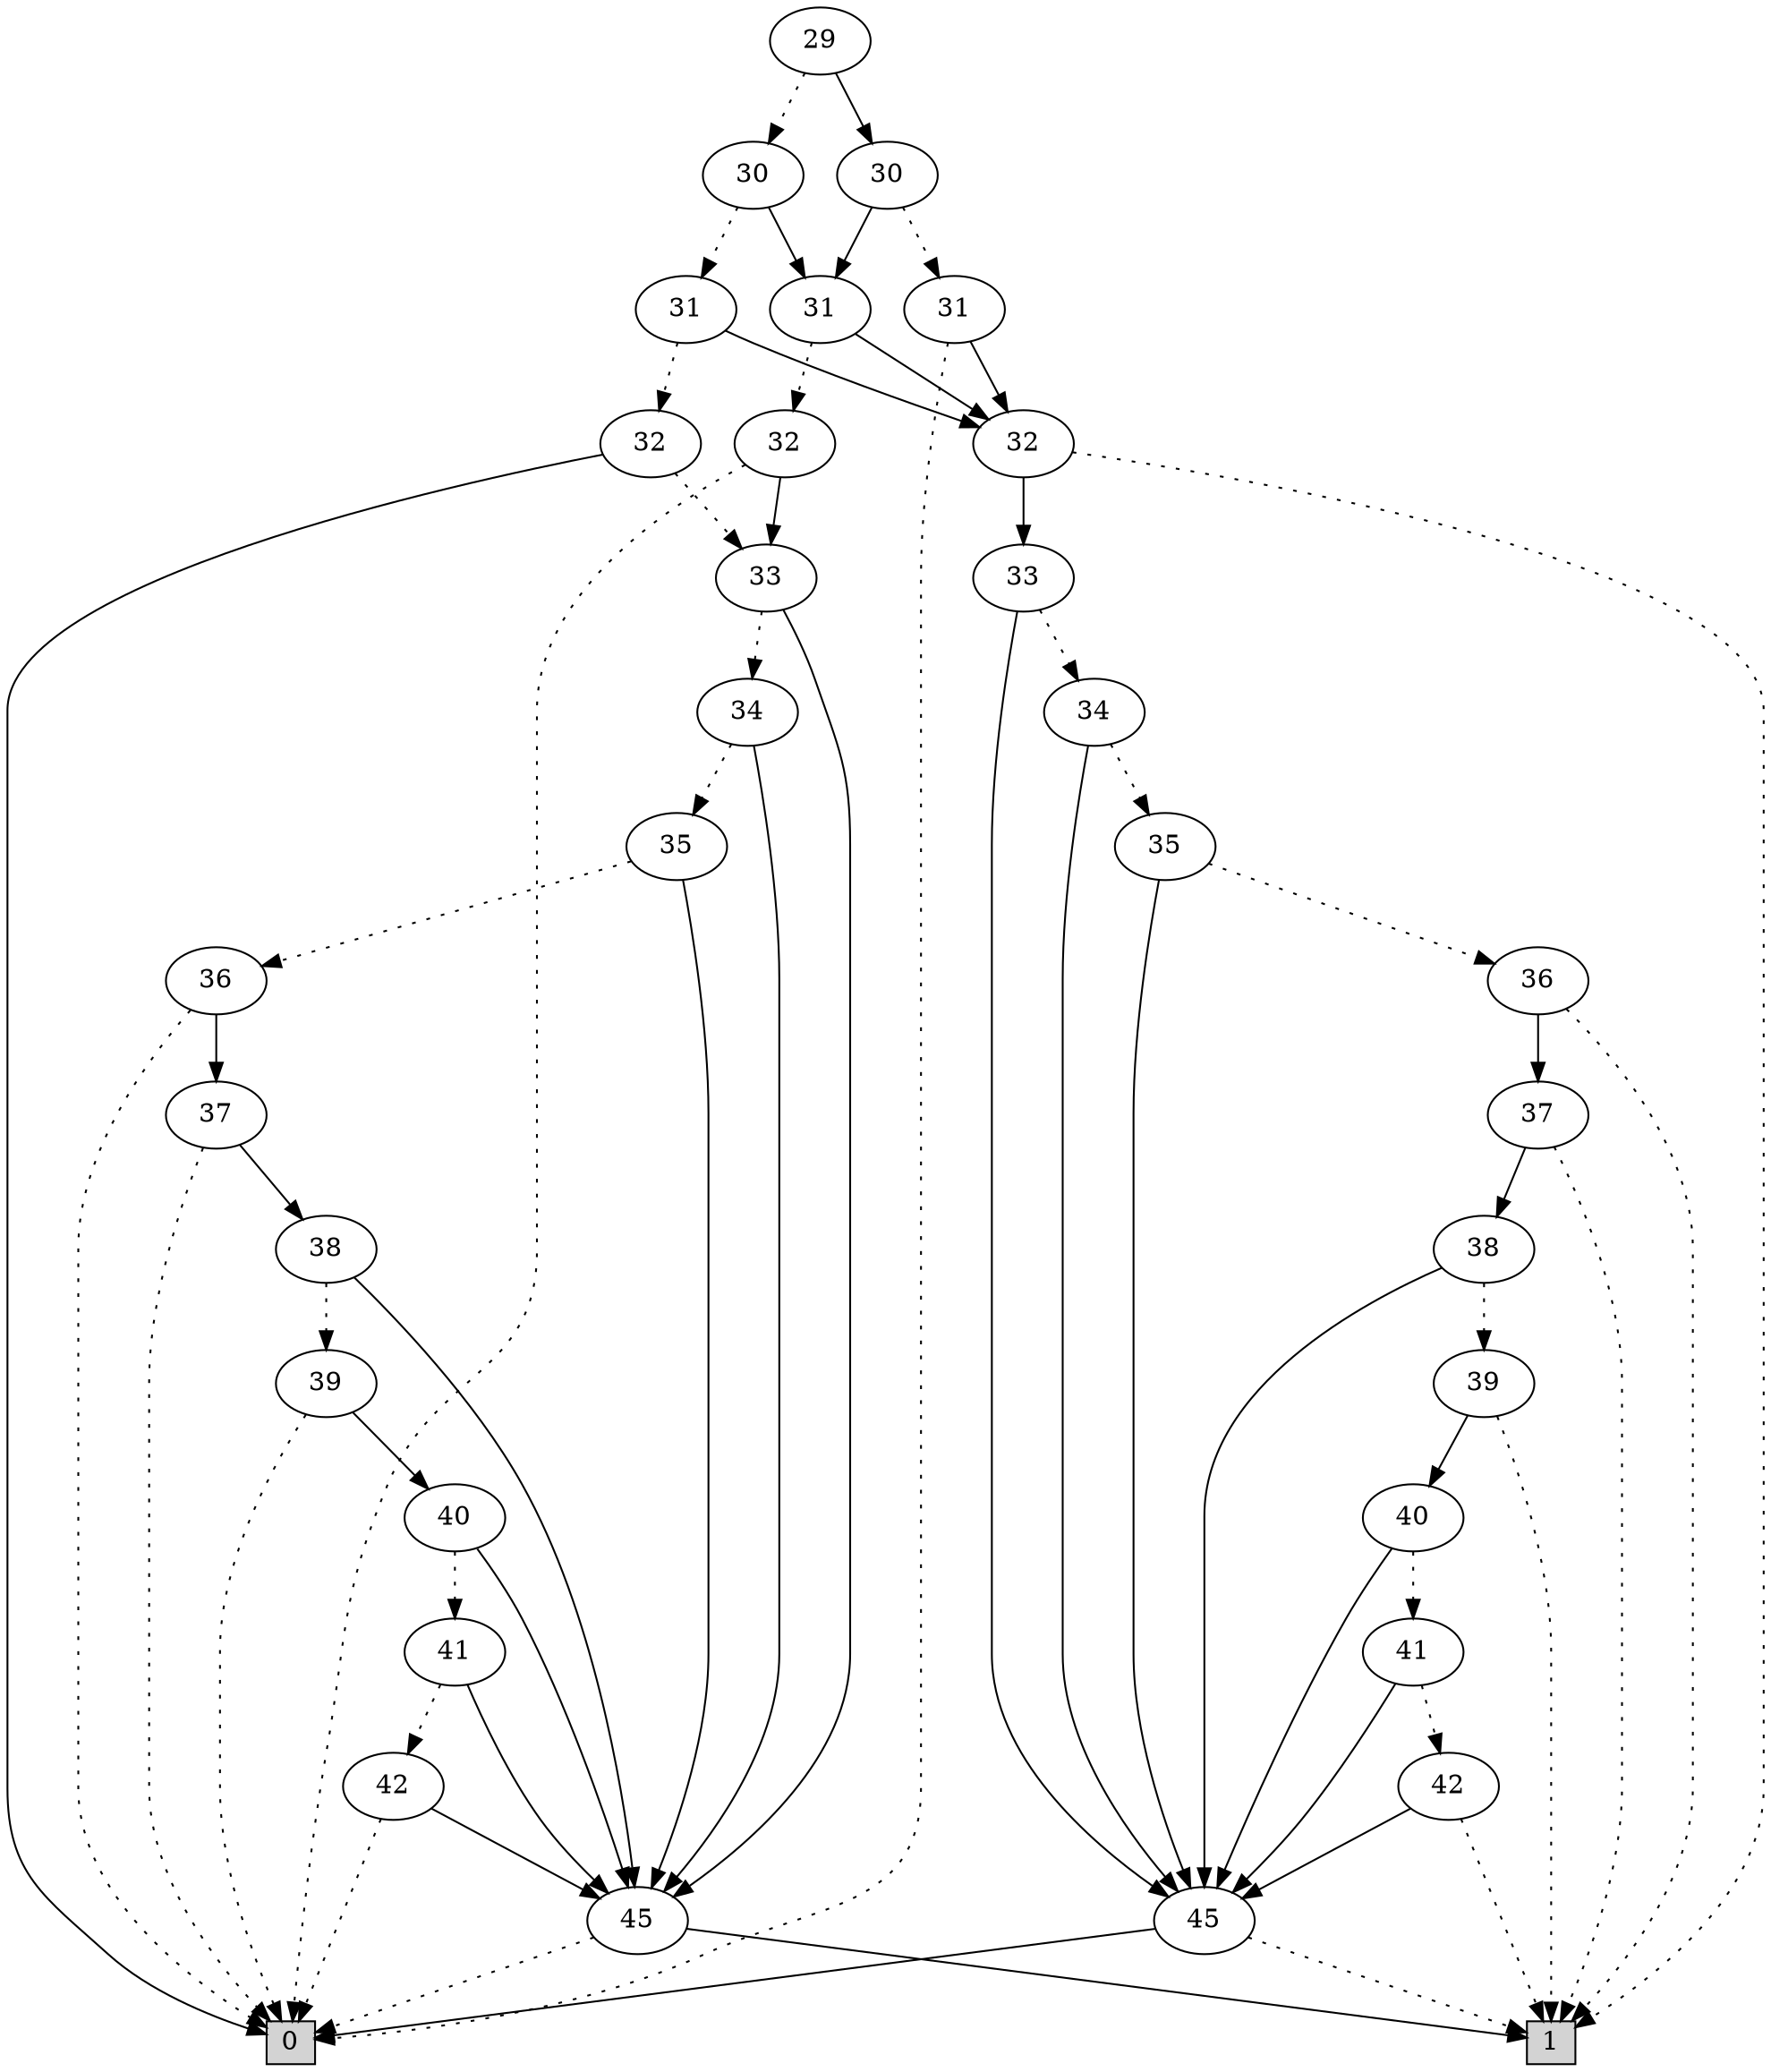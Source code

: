 digraph G {
0 [shape=box, label="0", style=filled, shape=box, height=0.3, width=0.3];
1 [shape=box, label="1", style=filled, shape=box, height=0.3, width=0.3];
3442 [label="29"];
3442 -> 3440 [style=dotted];
3442 -> 3441 [style=filled];
3440 [label="30"];
3440 -> 3438 [style=dotted];
3440 -> 3439 [style=filled];
3438 [label="31"];
3438 -> 3427 [style=dotted];
3438 -> 3397 [style=filled];
3427 [label="32"];
3427 -> 3385 [style=dotted];
3427 -> 0 [style=filled];
3385 [label="33"];
3385 -> 3384 [style=dotted];
3385 -> 92 [style=filled];
3384 [label="34"];
3384 -> 3383 [style=dotted];
3384 -> 92 [style=filled];
3383 [label="35"];
3383 -> 3382 [style=dotted];
3383 -> 92 [style=filled];
3382 [label="36"];
3382 -> 0 [style=dotted];
3382 -> 3381 [style=filled];
3381 [label="37"];
3381 -> 0 [style=dotted];
3381 -> 3380 [style=filled];
3380 [label="38"];
3380 -> 3379 [style=dotted];
3380 -> 92 [style=filled];
3379 [label="39"];
3379 -> 0 [style=dotted];
3379 -> 3378 [style=filled];
3378 [label="40"];
3378 -> 3377 [style=dotted];
3378 -> 92 [style=filled];
3377 [label="41"];
3377 -> 3376 [style=dotted];
3377 -> 92 [style=filled];
3376 [label="42"];
3376 -> 0 [style=dotted];
3376 -> 92 [style=filled];
92 [label="45"];
92 -> 0 [style=dotted];
92 -> 1 [style=filled];
3397 [label="32"];
3397 -> 1 [style=dotted];
3397 -> 3395 [style=filled];
3395 [label="33"];
3395 -> 3394 [style=dotted];
3395 -> 93 [style=filled];
3394 [label="34"];
3394 -> 3393 [style=dotted];
3394 -> 93 [style=filled];
3393 [label="35"];
3393 -> 3392 [style=dotted];
3393 -> 93 [style=filled];
3392 [label="36"];
3392 -> 1 [style=dotted];
3392 -> 3391 [style=filled];
3391 [label="37"];
3391 -> 1 [style=dotted];
3391 -> 3390 [style=filled];
3390 [label="38"];
3390 -> 3389 [style=dotted];
3390 -> 93 [style=filled];
3389 [label="39"];
3389 -> 1 [style=dotted];
3389 -> 3388 [style=filled];
3388 [label="40"];
3388 -> 3387 [style=dotted];
3388 -> 93 [style=filled];
3387 [label="41"];
3387 -> 3386 [style=dotted];
3387 -> 93 [style=filled];
3386 [label="42"];
3386 -> 1 [style=dotted];
3386 -> 93 [style=filled];
93 [label="45"];
93 -> 1 [style=dotted];
93 -> 0 [style=filled];
3439 [label="31"];
3439 -> 3396 [style=dotted];
3439 -> 3397 [style=filled];
3396 [label="32"];
3396 -> 0 [style=dotted];
3396 -> 3385 [style=filled];
3441 [label="30"];
3441 -> 3422 [style=dotted];
3441 -> 3439 [style=filled];
3422 [label="31"];
3422 -> 0 [style=dotted];
3422 -> 3397 [style=filled];
}
